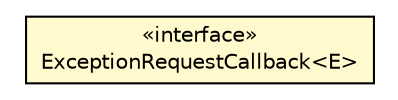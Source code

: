 #!/usr/local/bin/dot
#
# Class diagram 
# Generated by UMLGraph version R5_6-24-gf6e263 (http://www.umlgraph.org/)
#

digraph G {
	edge [fontname="Helvetica",fontsize=10,labelfontname="Helvetica",labelfontsize=10];
	node [fontname="Helvetica",fontsize=10,shape=plaintext];
	nodesep=0.25;
	ranksep=0.5;
	// io.reinert.requestor.core.callback.ExceptionRequestCallback<E>
	c23484 [label=<<table title="io.reinert.requestor.core.callback.ExceptionRequestCallback" border="0" cellborder="1" cellspacing="0" cellpadding="2" port="p" bgcolor="lemonChiffon" href="./ExceptionRequestCallback.html">
		<tr><td><table border="0" cellspacing="0" cellpadding="1">
<tr><td align="center" balign="center"> &#171;interface&#187; </td></tr>
<tr><td align="center" balign="center"> ExceptionRequestCallback&lt;E&gt; </td></tr>
		</table></td></tr>
		</table>>, URL="./ExceptionRequestCallback.html", fontname="Helvetica", fontcolor="black", fontsize=10.0];
}

